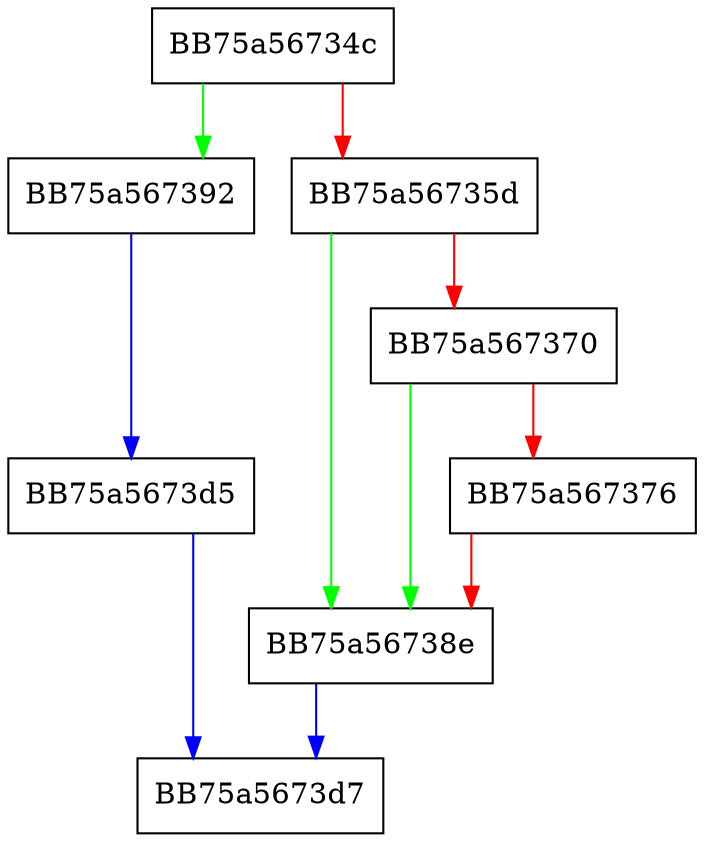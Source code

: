 digraph StartupBmController {
  node [shape="box"];
  graph [splines=ortho];
  BB75a56734c -> BB75a567392 [color="green"];
  BB75a56734c -> BB75a56735d [color="red"];
  BB75a56735d -> BB75a56738e [color="green"];
  BB75a56735d -> BB75a567370 [color="red"];
  BB75a567370 -> BB75a56738e [color="green"];
  BB75a567370 -> BB75a567376 [color="red"];
  BB75a567376 -> BB75a56738e [color="red"];
  BB75a56738e -> BB75a5673d7 [color="blue"];
  BB75a567392 -> BB75a5673d5 [color="blue"];
  BB75a5673d5 -> BB75a5673d7 [color="blue"];
}